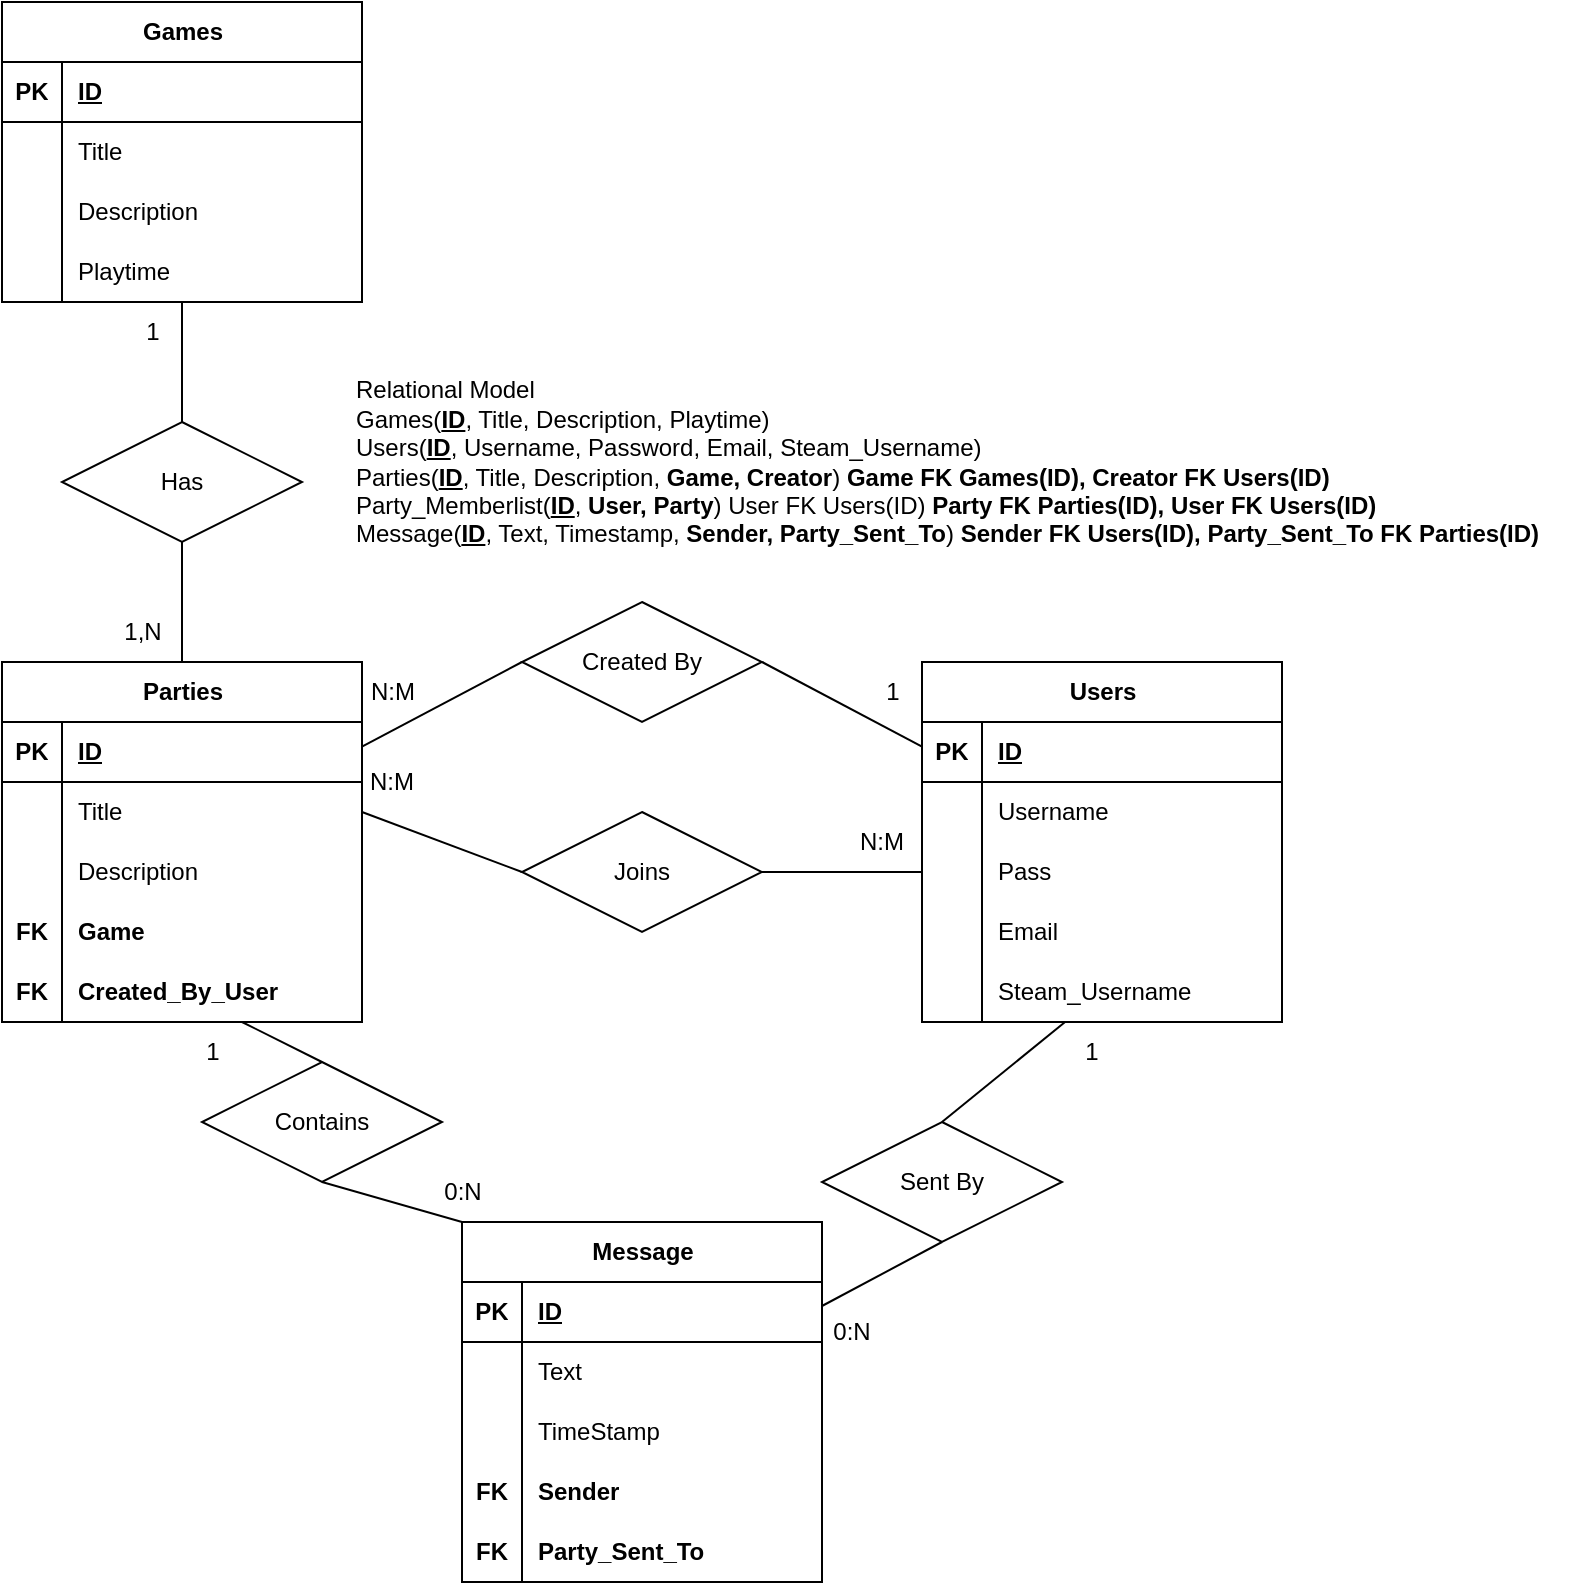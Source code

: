 <mxfile version="21.1.2" type="github">
  <diagram name="Página-1" id="UhfUjoz3xZdSzQpnlWYn">
    <mxGraphModel dx="1302" dy="721" grid="1" gridSize="10" guides="1" tooltips="1" connect="1" arrows="1" fold="1" page="1" pageScale="1" pageWidth="827" pageHeight="1169" math="0" shadow="0">
      <root>
        <mxCell id="0" />
        <mxCell id="1" parent="0" />
        <mxCell id="nL_dN75c6xj5_atpbrhO-1" value="Games" style="shape=table;startSize=30;container=1;collapsible=1;childLayout=tableLayout;fixedRows=1;rowLines=0;fontStyle=1;align=center;resizeLast=1;html=1;" vertex="1" parent="1">
          <mxGeometry x="150" y="100" width="180" height="150" as="geometry" />
        </mxCell>
        <mxCell id="nL_dN75c6xj5_atpbrhO-2" value="" style="shape=tableRow;horizontal=0;startSize=0;swimlaneHead=0;swimlaneBody=0;fillColor=none;collapsible=0;dropTarget=0;points=[[0,0.5],[1,0.5]];portConstraint=eastwest;top=0;left=0;right=0;bottom=1;" vertex="1" parent="nL_dN75c6xj5_atpbrhO-1">
          <mxGeometry y="30" width="180" height="30" as="geometry" />
        </mxCell>
        <mxCell id="nL_dN75c6xj5_atpbrhO-3" value="PK" style="shape=partialRectangle;connectable=0;fillColor=none;top=0;left=0;bottom=0;right=0;fontStyle=1;overflow=hidden;whiteSpace=wrap;html=1;" vertex="1" parent="nL_dN75c6xj5_atpbrhO-2">
          <mxGeometry width="30" height="30" as="geometry">
            <mxRectangle width="30" height="30" as="alternateBounds" />
          </mxGeometry>
        </mxCell>
        <mxCell id="nL_dN75c6xj5_atpbrhO-4" value="ID" style="shape=partialRectangle;connectable=0;fillColor=none;top=0;left=0;bottom=0;right=0;align=left;spacingLeft=6;fontStyle=5;overflow=hidden;whiteSpace=wrap;html=1;" vertex="1" parent="nL_dN75c6xj5_atpbrhO-2">
          <mxGeometry x="30" width="150" height="30" as="geometry">
            <mxRectangle width="150" height="30" as="alternateBounds" />
          </mxGeometry>
        </mxCell>
        <mxCell id="nL_dN75c6xj5_atpbrhO-5" value="" style="shape=tableRow;horizontal=0;startSize=0;swimlaneHead=0;swimlaneBody=0;fillColor=none;collapsible=0;dropTarget=0;points=[[0,0.5],[1,0.5]];portConstraint=eastwest;top=0;left=0;right=0;bottom=0;" vertex="1" parent="nL_dN75c6xj5_atpbrhO-1">
          <mxGeometry y="60" width="180" height="30" as="geometry" />
        </mxCell>
        <mxCell id="nL_dN75c6xj5_atpbrhO-6" value="" style="shape=partialRectangle;connectable=0;fillColor=none;top=0;left=0;bottom=0;right=0;editable=1;overflow=hidden;whiteSpace=wrap;html=1;" vertex="1" parent="nL_dN75c6xj5_atpbrhO-5">
          <mxGeometry width="30" height="30" as="geometry">
            <mxRectangle width="30" height="30" as="alternateBounds" />
          </mxGeometry>
        </mxCell>
        <mxCell id="nL_dN75c6xj5_atpbrhO-7" value="Title" style="shape=partialRectangle;connectable=0;fillColor=none;top=0;left=0;bottom=0;right=0;align=left;spacingLeft=6;overflow=hidden;whiteSpace=wrap;html=1;" vertex="1" parent="nL_dN75c6xj5_atpbrhO-5">
          <mxGeometry x="30" width="150" height="30" as="geometry">
            <mxRectangle width="150" height="30" as="alternateBounds" />
          </mxGeometry>
        </mxCell>
        <mxCell id="nL_dN75c6xj5_atpbrhO-8" value="" style="shape=tableRow;horizontal=0;startSize=0;swimlaneHead=0;swimlaneBody=0;fillColor=none;collapsible=0;dropTarget=0;points=[[0,0.5],[1,0.5]];portConstraint=eastwest;top=0;left=0;right=0;bottom=0;" vertex="1" parent="nL_dN75c6xj5_atpbrhO-1">
          <mxGeometry y="90" width="180" height="30" as="geometry" />
        </mxCell>
        <mxCell id="nL_dN75c6xj5_atpbrhO-9" value="" style="shape=partialRectangle;connectable=0;fillColor=none;top=0;left=0;bottom=0;right=0;editable=1;overflow=hidden;whiteSpace=wrap;html=1;" vertex="1" parent="nL_dN75c6xj5_atpbrhO-8">
          <mxGeometry width="30" height="30" as="geometry">
            <mxRectangle width="30" height="30" as="alternateBounds" />
          </mxGeometry>
        </mxCell>
        <mxCell id="nL_dN75c6xj5_atpbrhO-10" value="Description" style="shape=partialRectangle;connectable=0;fillColor=none;top=0;left=0;bottom=0;right=0;align=left;spacingLeft=6;overflow=hidden;whiteSpace=wrap;html=1;" vertex="1" parent="nL_dN75c6xj5_atpbrhO-8">
          <mxGeometry x="30" width="150" height="30" as="geometry">
            <mxRectangle width="150" height="30" as="alternateBounds" />
          </mxGeometry>
        </mxCell>
        <mxCell id="nL_dN75c6xj5_atpbrhO-11" value="" style="shape=tableRow;horizontal=0;startSize=0;swimlaneHead=0;swimlaneBody=0;fillColor=none;collapsible=0;dropTarget=0;points=[[0,0.5],[1,0.5]];portConstraint=eastwest;top=0;left=0;right=0;bottom=0;" vertex="1" parent="nL_dN75c6xj5_atpbrhO-1">
          <mxGeometry y="120" width="180" height="30" as="geometry" />
        </mxCell>
        <mxCell id="nL_dN75c6xj5_atpbrhO-12" value="" style="shape=partialRectangle;connectable=0;fillColor=none;top=0;left=0;bottom=0;right=0;editable=1;overflow=hidden;whiteSpace=wrap;html=1;" vertex="1" parent="nL_dN75c6xj5_atpbrhO-11">
          <mxGeometry width="30" height="30" as="geometry">
            <mxRectangle width="30" height="30" as="alternateBounds" />
          </mxGeometry>
        </mxCell>
        <mxCell id="nL_dN75c6xj5_atpbrhO-13" value="Playtime" style="shape=partialRectangle;connectable=0;fillColor=none;top=0;left=0;bottom=0;right=0;align=left;spacingLeft=6;overflow=hidden;whiteSpace=wrap;html=1;" vertex="1" parent="nL_dN75c6xj5_atpbrhO-11">
          <mxGeometry x="30" width="150" height="30" as="geometry">
            <mxRectangle width="150" height="30" as="alternateBounds" />
          </mxGeometry>
        </mxCell>
        <mxCell id="nL_dN75c6xj5_atpbrhO-14" value="Users" style="shape=table;startSize=30;container=1;collapsible=1;childLayout=tableLayout;fixedRows=1;rowLines=0;fontStyle=1;align=center;resizeLast=1;html=1;" vertex="1" parent="1">
          <mxGeometry x="610" y="430" width="180" height="180" as="geometry" />
        </mxCell>
        <mxCell id="nL_dN75c6xj5_atpbrhO-15" value="" style="shape=tableRow;horizontal=0;startSize=0;swimlaneHead=0;swimlaneBody=0;fillColor=none;collapsible=0;dropTarget=0;points=[[0,0.5],[1,0.5]];portConstraint=eastwest;top=0;left=0;right=0;bottom=1;" vertex="1" parent="nL_dN75c6xj5_atpbrhO-14">
          <mxGeometry y="30" width="180" height="30" as="geometry" />
        </mxCell>
        <mxCell id="nL_dN75c6xj5_atpbrhO-16" value="PK" style="shape=partialRectangle;connectable=0;fillColor=none;top=0;left=0;bottom=0;right=0;fontStyle=1;overflow=hidden;whiteSpace=wrap;html=1;" vertex="1" parent="nL_dN75c6xj5_atpbrhO-15">
          <mxGeometry width="30.0" height="30" as="geometry">
            <mxRectangle width="30.0" height="30" as="alternateBounds" />
          </mxGeometry>
        </mxCell>
        <mxCell id="nL_dN75c6xj5_atpbrhO-17" value="ID" style="shape=partialRectangle;connectable=0;fillColor=none;top=0;left=0;bottom=0;right=0;align=left;spacingLeft=6;fontStyle=5;overflow=hidden;whiteSpace=wrap;html=1;" vertex="1" parent="nL_dN75c6xj5_atpbrhO-15">
          <mxGeometry x="30.0" width="150.0" height="30" as="geometry">
            <mxRectangle width="150.0" height="30" as="alternateBounds" />
          </mxGeometry>
        </mxCell>
        <mxCell id="nL_dN75c6xj5_atpbrhO-18" value="" style="shape=tableRow;horizontal=0;startSize=0;swimlaneHead=0;swimlaneBody=0;fillColor=none;collapsible=0;dropTarget=0;points=[[0,0.5],[1,0.5]];portConstraint=eastwest;top=0;left=0;right=0;bottom=0;" vertex="1" parent="nL_dN75c6xj5_atpbrhO-14">
          <mxGeometry y="60" width="180" height="30" as="geometry" />
        </mxCell>
        <mxCell id="nL_dN75c6xj5_atpbrhO-19" value="" style="shape=partialRectangle;connectable=0;fillColor=none;top=0;left=0;bottom=0;right=0;editable=1;overflow=hidden;whiteSpace=wrap;html=1;" vertex="1" parent="nL_dN75c6xj5_atpbrhO-18">
          <mxGeometry width="30.0" height="30" as="geometry">
            <mxRectangle width="30.0" height="30" as="alternateBounds" />
          </mxGeometry>
        </mxCell>
        <mxCell id="nL_dN75c6xj5_atpbrhO-20" value="Username" style="shape=partialRectangle;connectable=0;fillColor=none;top=0;left=0;bottom=0;right=0;align=left;spacingLeft=6;overflow=hidden;whiteSpace=wrap;html=1;" vertex="1" parent="nL_dN75c6xj5_atpbrhO-18">
          <mxGeometry x="30.0" width="150.0" height="30" as="geometry">
            <mxRectangle width="150.0" height="30" as="alternateBounds" />
          </mxGeometry>
        </mxCell>
        <mxCell id="nL_dN75c6xj5_atpbrhO-21" value="" style="shape=tableRow;horizontal=0;startSize=0;swimlaneHead=0;swimlaneBody=0;fillColor=none;collapsible=0;dropTarget=0;points=[[0,0.5],[1,0.5]];portConstraint=eastwest;top=0;left=0;right=0;bottom=0;" vertex="1" parent="nL_dN75c6xj5_atpbrhO-14">
          <mxGeometry y="90" width="180" height="30" as="geometry" />
        </mxCell>
        <mxCell id="nL_dN75c6xj5_atpbrhO-22" value="" style="shape=partialRectangle;connectable=0;fillColor=none;top=0;left=0;bottom=0;right=0;editable=1;overflow=hidden;whiteSpace=wrap;html=1;" vertex="1" parent="nL_dN75c6xj5_atpbrhO-21">
          <mxGeometry width="30.0" height="30" as="geometry">
            <mxRectangle width="30.0" height="30" as="alternateBounds" />
          </mxGeometry>
        </mxCell>
        <mxCell id="nL_dN75c6xj5_atpbrhO-23" value="Pass" style="shape=partialRectangle;connectable=0;fillColor=none;top=0;left=0;bottom=0;right=0;align=left;spacingLeft=6;overflow=hidden;whiteSpace=wrap;html=1;" vertex="1" parent="nL_dN75c6xj5_atpbrhO-21">
          <mxGeometry x="30.0" width="150.0" height="30" as="geometry">
            <mxRectangle width="150.0" height="30" as="alternateBounds" />
          </mxGeometry>
        </mxCell>
        <mxCell id="nL_dN75c6xj5_atpbrhO-24" value="" style="shape=tableRow;horizontal=0;startSize=0;swimlaneHead=0;swimlaneBody=0;fillColor=none;collapsible=0;dropTarget=0;points=[[0,0.5],[1,0.5]];portConstraint=eastwest;top=0;left=0;right=0;bottom=0;" vertex="1" parent="nL_dN75c6xj5_atpbrhO-14">
          <mxGeometry y="120" width="180" height="30" as="geometry" />
        </mxCell>
        <mxCell id="nL_dN75c6xj5_atpbrhO-25" value="" style="shape=partialRectangle;connectable=0;fillColor=none;top=0;left=0;bottom=0;right=0;editable=1;overflow=hidden;whiteSpace=wrap;html=1;" vertex="1" parent="nL_dN75c6xj5_atpbrhO-24">
          <mxGeometry width="30.0" height="30" as="geometry">
            <mxRectangle width="30.0" height="30" as="alternateBounds" />
          </mxGeometry>
        </mxCell>
        <mxCell id="nL_dN75c6xj5_atpbrhO-26" value="Email" style="shape=partialRectangle;connectable=0;fillColor=none;top=0;left=0;bottom=0;right=0;align=left;spacingLeft=6;overflow=hidden;whiteSpace=wrap;html=1;" vertex="1" parent="nL_dN75c6xj5_atpbrhO-24">
          <mxGeometry x="30.0" width="150.0" height="30" as="geometry">
            <mxRectangle width="150.0" height="30" as="alternateBounds" />
          </mxGeometry>
        </mxCell>
        <mxCell id="nL_dN75c6xj5_atpbrhO-98" value="" style="shape=tableRow;horizontal=0;startSize=0;swimlaneHead=0;swimlaneBody=0;fillColor=none;collapsible=0;dropTarget=0;points=[[0,0.5],[1,0.5]];portConstraint=eastwest;top=0;left=0;right=0;bottom=0;" vertex="1" parent="nL_dN75c6xj5_atpbrhO-14">
          <mxGeometry y="150" width="180" height="30" as="geometry" />
        </mxCell>
        <mxCell id="nL_dN75c6xj5_atpbrhO-99" value="" style="shape=partialRectangle;connectable=0;fillColor=none;top=0;left=0;bottom=0;right=0;editable=1;overflow=hidden;whiteSpace=wrap;html=1;" vertex="1" parent="nL_dN75c6xj5_atpbrhO-98">
          <mxGeometry width="30.0" height="30" as="geometry">
            <mxRectangle width="30.0" height="30" as="alternateBounds" />
          </mxGeometry>
        </mxCell>
        <mxCell id="nL_dN75c6xj5_atpbrhO-100" value="Steam_Username" style="shape=partialRectangle;connectable=0;fillColor=none;top=0;left=0;bottom=0;right=0;align=left;spacingLeft=6;overflow=hidden;whiteSpace=wrap;html=1;" vertex="1" parent="nL_dN75c6xj5_atpbrhO-98">
          <mxGeometry x="30.0" width="150.0" height="30" as="geometry">
            <mxRectangle width="150.0" height="30" as="alternateBounds" />
          </mxGeometry>
        </mxCell>
        <mxCell id="nL_dN75c6xj5_atpbrhO-27" value="Parties" style="shape=table;startSize=30;container=1;collapsible=1;childLayout=tableLayout;fixedRows=1;rowLines=0;fontStyle=1;align=center;resizeLast=1;html=1;" vertex="1" parent="1">
          <mxGeometry x="150" y="430" width="180" height="180" as="geometry" />
        </mxCell>
        <mxCell id="nL_dN75c6xj5_atpbrhO-28" value="" style="shape=tableRow;horizontal=0;startSize=0;swimlaneHead=0;swimlaneBody=0;fillColor=none;collapsible=0;dropTarget=0;points=[[0,0.5],[1,0.5]];portConstraint=eastwest;top=0;left=0;right=0;bottom=1;" vertex="1" parent="nL_dN75c6xj5_atpbrhO-27">
          <mxGeometry y="30" width="180" height="30" as="geometry" />
        </mxCell>
        <mxCell id="nL_dN75c6xj5_atpbrhO-29" value="PK" style="shape=partialRectangle;connectable=0;fillColor=none;top=0;left=0;bottom=0;right=0;fontStyle=1;overflow=hidden;whiteSpace=wrap;html=1;" vertex="1" parent="nL_dN75c6xj5_atpbrhO-28">
          <mxGeometry width="30" height="30" as="geometry">
            <mxRectangle width="30" height="30" as="alternateBounds" />
          </mxGeometry>
        </mxCell>
        <mxCell id="nL_dN75c6xj5_atpbrhO-30" value="ID" style="shape=partialRectangle;connectable=0;fillColor=none;top=0;left=0;bottom=0;right=0;align=left;spacingLeft=6;fontStyle=5;overflow=hidden;whiteSpace=wrap;html=1;" vertex="1" parent="nL_dN75c6xj5_atpbrhO-28">
          <mxGeometry x="30" width="150" height="30" as="geometry">
            <mxRectangle width="150" height="30" as="alternateBounds" />
          </mxGeometry>
        </mxCell>
        <mxCell id="nL_dN75c6xj5_atpbrhO-31" value="" style="shape=tableRow;horizontal=0;startSize=0;swimlaneHead=0;swimlaneBody=0;fillColor=none;collapsible=0;dropTarget=0;points=[[0,0.5],[1,0.5]];portConstraint=eastwest;top=0;left=0;right=0;bottom=0;" vertex="1" parent="nL_dN75c6xj5_atpbrhO-27">
          <mxGeometry y="60" width="180" height="30" as="geometry" />
        </mxCell>
        <mxCell id="nL_dN75c6xj5_atpbrhO-32" value="" style="shape=partialRectangle;connectable=0;fillColor=none;top=0;left=0;bottom=0;right=0;editable=1;overflow=hidden;whiteSpace=wrap;html=1;" vertex="1" parent="nL_dN75c6xj5_atpbrhO-31">
          <mxGeometry width="30" height="30" as="geometry">
            <mxRectangle width="30" height="30" as="alternateBounds" />
          </mxGeometry>
        </mxCell>
        <mxCell id="nL_dN75c6xj5_atpbrhO-33" value="Title" style="shape=partialRectangle;connectable=0;fillColor=none;top=0;left=0;bottom=0;right=0;align=left;spacingLeft=6;overflow=hidden;whiteSpace=wrap;html=1;" vertex="1" parent="nL_dN75c6xj5_atpbrhO-31">
          <mxGeometry x="30" width="150" height="30" as="geometry">
            <mxRectangle width="150" height="30" as="alternateBounds" />
          </mxGeometry>
        </mxCell>
        <mxCell id="nL_dN75c6xj5_atpbrhO-34" value="" style="shape=tableRow;horizontal=0;startSize=0;swimlaneHead=0;swimlaneBody=0;fillColor=none;collapsible=0;dropTarget=0;points=[[0,0.5],[1,0.5]];portConstraint=eastwest;top=0;left=0;right=0;bottom=0;" vertex="1" parent="nL_dN75c6xj5_atpbrhO-27">
          <mxGeometry y="90" width="180" height="30" as="geometry" />
        </mxCell>
        <mxCell id="nL_dN75c6xj5_atpbrhO-35" value="" style="shape=partialRectangle;connectable=0;fillColor=none;top=0;left=0;bottom=0;right=0;editable=1;overflow=hidden;whiteSpace=wrap;html=1;" vertex="1" parent="nL_dN75c6xj5_atpbrhO-34">
          <mxGeometry width="30" height="30" as="geometry">
            <mxRectangle width="30" height="30" as="alternateBounds" />
          </mxGeometry>
        </mxCell>
        <mxCell id="nL_dN75c6xj5_atpbrhO-36" value="Description" style="shape=partialRectangle;connectable=0;fillColor=none;top=0;left=0;bottom=0;right=0;align=left;spacingLeft=6;overflow=hidden;whiteSpace=wrap;html=1;" vertex="1" parent="nL_dN75c6xj5_atpbrhO-34">
          <mxGeometry x="30" width="150" height="30" as="geometry">
            <mxRectangle width="150" height="30" as="alternateBounds" />
          </mxGeometry>
        </mxCell>
        <mxCell id="nL_dN75c6xj5_atpbrhO-84" value="" style="shape=tableRow;horizontal=0;startSize=0;swimlaneHead=0;swimlaneBody=0;fillColor=none;collapsible=0;dropTarget=0;points=[[0,0.5],[1,0.5]];portConstraint=eastwest;top=0;left=0;right=0;bottom=0;" vertex="1" parent="nL_dN75c6xj5_atpbrhO-27">
          <mxGeometry y="120" width="180" height="30" as="geometry" />
        </mxCell>
        <mxCell id="nL_dN75c6xj5_atpbrhO-85" value="FK" style="shape=partialRectangle;connectable=0;fillColor=none;top=0;left=0;bottom=0;right=0;editable=1;overflow=hidden;whiteSpace=wrap;html=1;fontStyle=1" vertex="1" parent="nL_dN75c6xj5_atpbrhO-84">
          <mxGeometry width="30" height="30" as="geometry">
            <mxRectangle width="30" height="30" as="alternateBounds" />
          </mxGeometry>
        </mxCell>
        <mxCell id="nL_dN75c6xj5_atpbrhO-86" value="Game" style="shape=partialRectangle;connectable=0;fillColor=none;top=0;left=0;bottom=0;right=0;align=left;spacingLeft=6;overflow=hidden;whiteSpace=wrap;html=1;fontStyle=1" vertex="1" parent="nL_dN75c6xj5_atpbrhO-84">
          <mxGeometry x="30" width="150" height="30" as="geometry">
            <mxRectangle width="150" height="30" as="alternateBounds" />
          </mxGeometry>
        </mxCell>
        <mxCell id="nL_dN75c6xj5_atpbrhO-37" value="" style="shape=tableRow;horizontal=0;startSize=0;swimlaneHead=0;swimlaneBody=0;fillColor=none;collapsible=0;dropTarget=0;points=[[0,0.5],[1,0.5]];portConstraint=eastwest;top=0;left=0;right=0;bottom=0;" vertex="1" parent="nL_dN75c6xj5_atpbrhO-27">
          <mxGeometry y="150" width="180" height="30" as="geometry" />
        </mxCell>
        <mxCell id="nL_dN75c6xj5_atpbrhO-38" value="FK" style="shape=partialRectangle;connectable=0;fillColor=none;top=0;left=0;bottom=0;right=0;editable=1;overflow=hidden;whiteSpace=wrap;html=1;fontStyle=1" vertex="1" parent="nL_dN75c6xj5_atpbrhO-37">
          <mxGeometry width="30" height="30" as="geometry">
            <mxRectangle width="30" height="30" as="alternateBounds" />
          </mxGeometry>
        </mxCell>
        <mxCell id="nL_dN75c6xj5_atpbrhO-39" value="Created_By_User" style="shape=partialRectangle;connectable=0;fillColor=none;top=0;left=0;bottom=0;right=0;align=left;spacingLeft=6;overflow=hidden;whiteSpace=wrap;html=1;fontStyle=1" vertex="1" parent="nL_dN75c6xj5_atpbrhO-37">
          <mxGeometry x="30" width="150" height="30" as="geometry">
            <mxRectangle width="150" height="30" as="alternateBounds" />
          </mxGeometry>
        </mxCell>
        <mxCell id="nL_dN75c6xj5_atpbrhO-40" value="Message" style="shape=table;startSize=30;container=1;collapsible=1;childLayout=tableLayout;fixedRows=1;rowLines=0;fontStyle=1;align=center;resizeLast=1;html=1;" vertex="1" parent="1">
          <mxGeometry x="380" y="710" width="180" height="180" as="geometry" />
        </mxCell>
        <mxCell id="nL_dN75c6xj5_atpbrhO-41" value="" style="shape=tableRow;horizontal=0;startSize=0;swimlaneHead=0;swimlaneBody=0;fillColor=none;collapsible=0;dropTarget=0;points=[[0,0.5],[1,0.5]];portConstraint=eastwest;top=0;left=0;right=0;bottom=1;" vertex="1" parent="nL_dN75c6xj5_atpbrhO-40">
          <mxGeometry y="30" width="180" height="30" as="geometry" />
        </mxCell>
        <mxCell id="nL_dN75c6xj5_atpbrhO-42" value="PK" style="shape=partialRectangle;connectable=0;fillColor=none;top=0;left=0;bottom=0;right=0;fontStyle=1;overflow=hidden;whiteSpace=wrap;html=1;" vertex="1" parent="nL_dN75c6xj5_atpbrhO-41">
          <mxGeometry width="30" height="30" as="geometry">
            <mxRectangle width="30" height="30" as="alternateBounds" />
          </mxGeometry>
        </mxCell>
        <mxCell id="nL_dN75c6xj5_atpbrhO-43" value="ID" style="shape=partialRectangle;connectable=0;fillColor=none;top=0;left=0;bottom=0;right=0;align=left;spacingLeft=6;fontStyle=5;overflow=hidden;whiteSpace=wrap;html=1;" vertex="1" parent="nL_dN75c6xj5_atpbrhO-41">
          <mxGeometry x="30" width="150" height="30" as="geometry">
            <mxRectangle width="150" height="30" as="alternateBounds" />
          </mxGeometry>
        </mxCell>
        <mxCell id="nL_dN75c6xj5_atpbrhO-44" value="" style="shape=tableRow;horizontal=0;startSize=0;swimlaneHead=0;swimlaneBody=0;fillColor=none;collapsible=0;dropTarget=0;points=[[0,0.5],[1,0.5]];portConstraint=eastwest;top=0;left=0;right=0;bottom=0;" vertex="1" parent="nL_dN75c6xj5_atpbrhO-40">
          <mxGeometry y="60" width="180" height="30" as="geometry" />
        </mxCell>
        <mxCell id="nL_dN75c6xj5_atpbrhO-45" value="" style="shape=partialRectangle;connectable=0;fillColor=none;top=0;left=0;bottom=0;right=0;editable=1;overflow=hidden;whiteSpace=wrap;html=1;" vertex="1" parent="nL_dN75c6xj5_atpbrhO-44">
          <mxGeometry width="30" height="30" as="geometry">
            <mxRectangle width="30" height="30" as="alternateBounds" />
          </mxGeometry>
        </mxCell>
        <mxCell id="nL_dN75c6xj5_atpbrhO-46" value="Text" style="shape=partialRectangle;connectable=0;fillColor=none;top=0;left=0;bottom=0;right=0;align=left;spacingLeft=6;overflow=hidden;whiteSpace=wrap;html=1;" vertex="1" parent="nL_dN75c6xj5_atpbrhO-44">
          <mxGeometry x="30" width="150" height="30" as="geometry">
            <mxRectangle width="150" height="30" as="alternateBounds" />
          </mxGeometry>
        </mxCell>
        <mxCell id="nL_dN75c6xj5_atpbrhO-87" value="" style="shape=tableRow;horizontal=0;startSize=0;swimlaneHead=0;swimlaneBody=0;fillColor=none;collapsible=0;dropTarget=0;points=[[0,0.5],[1,0.5]];portConstraint=eastwest;top=0;left=0;right=0;bottom=0;" vertex="1" parent="nL_dN75c6xj5_atpbrhO-40">
          <mxGeometry y="90" width="180" height="30" as="geometry" />
        </mxCell>
        <mxCell id="nL_dN75c6xj5_atpbrhO-88" value="" style="shape=partialRectangle;connectable=0;fillColor=none;top=0;left=0;bottom=0;right=0;editable=1;overflow=hidden;whiteSpace=wrap;html=1;" vertex="1" parent="nL_dN75c6xj5_atpbrhO-87">
          <mxGeometry width="30" height="30" as="geometry">
            <mxRectangle width="30" height="30" as="alternateBounds" />
          </mxGeometry>
        </mxCell>
        <mxCell id="nL_dN75c6xj5_atpbrhO-89" value="TimeStamp" style="shape=partialRectangle;connectable=0;fillColor=none;top=0;left=0;bottom=0;right=0;align=left;spacingLeft=6;overflow=hidden;whiteSpace=wrap;html=1;" vertex="1" parent="nL_dN75c6xj5_atpbrhO-87">
          <mxGeometry x="30" width="150" height="30" as="geometry">
            <mxRectangle width="150" height="30" as="alternateBounds" />
          </mxGeometry>
        </mxCell>
        <mxCell id="nL_dN75c6xj5_atpbrhO-95" value="" style="shape=tableRow;horizontal=0;startSize=0;swimlaneHead=0;swimlaneBody=0;fillColor=none;collapsible=0;dropTarget=0;points=[[0,0.5],[1,0.5]];portConstraint=eastwest;top=0;left=0;right=0;bottom=0;" vertex="1" parent="nL_dN75c6xj5_atpbrhO-40">
          <mxGeometry y="120" width="180" height="30" as="geometry" />
        </mxCell>
        <mxCell id="nL_dN75c6xj5_atpbrhO-96" value="FK" style="shape=partialRectangle;connectable=0;fillColor=none;top=0;left=0;bottom=0;right=0;editable=1;overflow=hidden;whiteSpace=wrap;html=1;fontStyle=1" vertex="1" parent="nL_dN75c6xj5_atpbrhO-95">
          <mxGeometry width="30" height="30" as="geometry">
            <mxRectangle width="30" height="30" as="alternateBounds" />
          </mxGeometry>
        </mxCell>
        <mxCell id="nL_dN75c6xj5_atpbrhO-97" value="Sender" style="shape=partialRectangle;connectable=0;fillColor=none;top=0;left=0;bottom=0;right=0;align=left;spacingLeft=6;overflow=hidden;whiteSpace=wrap;html=1;fontStyle=1" vertex="1" parent="nL_dN75c6xj5_atpbrhO-95">
          <mxGeometry x="30" width="150" height="30" as="geometry">
            <mxRectangle width="150" height="30" as="alternateBounds" />
          </mxGeometry>
        </mxCell>
        <mxCell id="nL_dN75c6xj5_atpbrhO-47" value="" style="shape=tableRow;horizontal=0;startSize=0;swimlaneHead=0;swimlaneBody=0;fillColor=none;collapsible=0;dropTarget=0;points=[[0,0.5],[1,0.5]];portConstraint=eastwest;top=0;left=0;right=0;bottom=0;" vertex="1" parent="nL_dN75c6xj5_atpbrhO-40">
          <mxGeometry y="150" width="180" height="30" as="geometry" />
        </mxCell>
        <mxCell id="nL_dN75c6xj5_atpbrhO-48" value="FK" style="shape=partialRectangle;connectable=0;fillColor=none;top=0;left=0;bottom=0;right=0;editable=1;overflow=hidden;whiteSpace=wrap;html=1;fontStyle=1" vertex="1" parent="nL_dN75c6xj5_atpbrhO-47">
          <mxGeometry width="30" height="30" as="geometry">
            <mxRectangle width="30" height="30" as="alternateBounds" />
          </mxGeometry>
        </mxCell>
        <mxCell id="nL_dN75c6xj5_atpbrhO-49" value="Party_Sent_To" style="shape=partialRectangle;connectable=0;fillColor=none;top=0;left=0;bottom=0;right=0;align=left;spacingLeft=6;overflow=hidden;whiteSpace=wrap;html=1;fontStyle=1" vertex="1" parent="nL_dN75c6xj5_atpbrhO-47">
          <mxGeometry x="30" width="150" height="30" as="geometry">
            <mxRectangle width="150" height="30" as="alternateBounds" />
          </mxGeometry>
        </mxCell>
        <mxCell id="nL_dN75c6xj5_atpbrhO-53" value="Has" style="shape=rhombus;perimeter=rhombusPerimeter;whiteSpace=wrap;html=1;align=center;" vertex="1" parent="1">
          <mxGeometry x="180" y="310" width="120" height="60" as="geometry" />
        </mxCell>
        <mxCell id="nL_dN75c6xj5_atpbrhO-54" value="" style="endArrow=none;html=1;rounded=0;exitX=0.5;exitY=0;exitDx=0;exitDy=0;entryX=0.5;entryY=1;entryDx=0;entryDy=0;" edge="1" parent="1" source="nL_dN75c6xj5_atpbrhO-27" target="nL_dN75c6xj5_atpbrhO-53">
          <mxGeometry relative="1" as="geometry">
            <mxPoint x="330" y="440" as="sourcePoint" />
            <mxPoint x="490" y="440" as="targetPoint" />
          </mxGeometry>
        </mxCell>
        <mxCell id="nL_dN75c6xj5_atpbrhO-55" value="" style="endArrow=none;html=1;rounded=0;exitX=0.5;exitY=0;exitDx=0;exitDy=0;" edge="1" parent="1" source="nL_dN75c6xj5_atpbrhO-53" target="nL_dN75c6xj5_atpbrhO-11">
          <mxGeometry relative="1" as="geometry">
            <mxPoint x="330" y="440" as="sourcePoint" />
            <mxPoint x="490" y="440" as="targetPoint" />
          </mxGeometry>
        </mxCell>
        <mxCell id="nL_dN75c6xj5_atpbrhO-56" value="1" style="text;html=1;align=center;verticalAlign=middle;resizable=0;points=[];autosize=1;strokeColor=none;fillColor=none;" vertex="1" parent="1">
          <mxGeometry x="210" y="250" width="30" height="30" as="geometry" />
        </mxCell>
        <mxCell id="nL_dN75c6xj5_atpbrhO-57" value="1,N" style="text;html=1;align=center;verticalAlign=middle;resizable=0;points=[];autosize=1;strokeColor=none;fillColor=none;" vertex="1" parent="1">
          <mxGeometry x="200" y="400" width="40" height="30" as="geometry" />
        </mxCell>
        <mxCell id="nL_dN75c6xj5_atpbrhO-61" value="Joins" style="shape=rhombus;perimeter=rhombusPerimeter;whiteSpace=wrap;html=1;align=center;" vertex="1" parent="1">
          <mxGeometry x="410" y="505" width="120" height="60" as="geometry" />
        </mxCell>
        <mxCell id="nL_dN75c6xj5_atpbrhO-66" value="" style="endArrow=none;html=1;rounded=0;exitX=1;exitY=0.5;exitDx=0;exitDy=0;" edge="1" parent="1" source="nL_dN75c6xj5_atpbrhO-61" target="nL_dN75c6xj5_atpbrhO-21">
          <mxGeometry relative="1" as="geometry">
            <mxPoint x="280" y="435" as="sourcePoint" />
            <mxPoint x="570.0" y="550" as="targetPoint" />
          </mxGeometry>
        </mxCell>
        <mxCell id="nL_dN75c6xj5_atpbrhO-67" value="" style="endArrow=none;html=1;rounded=0;entryX=0;entryY=0.5;entryDx=0;entryDy=0;exitX=1;exitY=0.5;exitDx=0;exitDy=0;" edge="1" parent="1" source="nL_dN75c6xj5_atpbrhO-31" target="nL_dN75c6xj5_atpbrhO-61">
          <mxGeometry relative="1" as="geometry">
            <mxPoint x="540" y="515" as="sourcePoint" />
            <mxPoint x="620" y="515" as="targetPoint" />
          </mxGeometry>
        </mxCell>
        <mxCell id="nL_dN75c6xj5_atpbrhO-68" value="N:M" style="text;html=1;strokeColor=none;fillColor=none;align=center;verticalAlign=middle;whiteSpace=wrap;rounded=0;" vertex="1" parent="1">
          <mxGeometry x="325" y="475" width="40" height="30" as="geometry" />
        </mxCell>
        <mxCell id="nL_dN75c6xj5_atpbrhO-69" value="N:M" style="text;html=1;strokeColor=none;fillColor=none;align=center;verticalAlign=middle;whiteSpace=wrap;rounded=0;" vertex="1" parent="1">
          <mxGeometry x="570" y="505" width="40" height="30" as="geometry" />
        </mxCell>
        <mxCell id="nL_dN75c6xj5_atpbrhO-70" value="Sent By" style="shape=rhombus;perimeter=rhombusPerimeter;whiteSpace=wrap;html=1;align=center;" vertex="1" parent="1">
          <mxGeometry x="560" y="660" width="120" height="60" as="geometry" />
        </mxCell>
        <mxCell id="nL_dN75c6xj5_atpbrhO-71" value="" style="endArrow=none;html=1;rounded=0;entryX=0.5;entryY=1;entryDx=0;entryDy=0;" edge="1" parent="1" source="nL_dN75c6xj5_atpbrhO-40" target="nL_dN75c6xj5_atpbrhO-70">
          <mxGeometry relative="1" as="geometry">
            <mxPoint x="320" y="610" as="sourcePoint" />
            <mxPoint x="480" y="610" as="targetPoint" />
          </mxGeometry>
        </mxCell>
        <mxCell id="nL_dN75c6xj5_atpbrhO-74" value="" style="endArrow=none;html=1;rounded=0;exitX=0.5;exitY=0;exitDx=0;exitDy=0;" edge="1" parent="1" source="nL_dN75c6xj5_atpbrhO-70" target="nL_dN75c6xj5_atpbrhO-98">
          <mxGeometry relative="1" as="geometry">
            <mxPoint x="320" y="610" as="sourcePoint" />
            <mxPoint x="480" y="610" as="targetPoint" />
          </mxGeometry>
        </mxCell>
        <mxCell id="nL_dN75c6xj5_atpbrhO-75" value="0:N" style="text;html=1;strokeColor=none;fillColor=none;align=center;verticalAlign=middle;whiteSpace=wrap;rounded=0;" vertex="1" parent="1">
          <mxGeometry x="560" y="750" width="30" height="30" as="geometry" />
        </mxCell>
        <mxCell id="nL_dN75c6xj5_atpbrhO-76" value="1" style="text;html=1;strokeColor=none;fillColor=none;align=center;verticalAlign=middle;whiteSpace=wrap;rounded=0;" vertex="1" parent="1">
          <mxGeometry x="680" y="610" width="30" height="30" as="geometry" />
        </mxCell>
        <mxCell id="nL_dN75c6xj5_atpbrhO-78" value="Relational Model&lt;br&gt;Games(&lt;b&gt;&lt;u&gt;ID&lt;/u&gt;&lt;/b&gt;, Title, Description, Playtime)&lt;br&gt;Users(&lt;b&gt;&lt;u&gt;ID&lt;/u&gt;&lt;/b&gt;, Username, Password, Email, Steam_Username)&lt;br&gt;Parties(&lt;b&gt;&lt;u&gt;ID&lt;/u&gt;&lt;/b&gt;, Title, Description, &lt;b&gt;Game, Creator&lt;/b&gt;) &lt;b&gt;Game FK Games(ID), Creator FK Users(ID)&lt;/b&gt;&lt;br&gt;Party_Memberlist(&lt;b&gt;&lt;u&gt;ID&lt;/u&gt;&lt;/b&gt;, &lt;b&gt;User, Party&lt;/b&gt;) User FK Users(ID) &lt;b&gt;Party FK Parties(ID), User FK Users(ID)&lt;/b&gt;&lt;br&gt;Message(&lt;u style=&quot;font-weight: bold;&quot;&gt;ID&lt;/u&gt;, Text, Timestamp, &lt;b&gt;Sender, Party_Sent_To&lt;/b&gt;) &lt;b&gt;Sender FK Users(ID), Party_Sent_To FK Parties(ID)&lt;/b&gt;" style="text;html=1;align=left;verticalAlign=middle;resizable=0;points=[];autosize=1;strokeColor=none;fillColor=none;" vertex="1" parent="1">
          <mxGeometry x="325" y="280" width="620" height="100" as="geometry" />
        </mxCell>
        <mxCell id="nL_dN75c6xj5_atpbrhO-79" value="Created By" style="shape=rhombus;perimeter=rhombusPerimeter;whiteSpace=wrap;html=1;align=center;" vertex="1" parent="1">
          <mxGeometry x="410" y="400" width="120" height="60" as="geometry" />
        </mxCell>
        <mxCell id="nL_dN75c6xj5_atpbrhO-80" value="" style="endArrow=none;html=1;rounded=0;entryX=1;entryY=0.5;entryDx=0;entryDy=0;" edge="1" parent="1" source="nL_dN75c6xj5_atpbrhO-14" target="nL_dN75c6xj5_atpbrhO-79">
          <mxGeometry relative="1" as="geometry">
            <mxPoint x="320" y="540" as="sourcePoint" />
            <mxPoint x="480" y="540" as="targetPoint" />
          </mxGeometry>
        </mxCell>
        <mxCell id="nL_dN75c6xj5_atpbrhO-81" value="" style="endArrow=none;html=1;rounded=0;entryX=0;entryY=0.5;entryDx=0;entryDy=0;" edge="1" parent="1" source="nL_dN75c6xj5_atpbrhO-27" target="nL_dN75c6xj5_atpbrhO-79">
          <mxGeometry relative="1" as="geometry">
            <mxPoint x="620" y="475" as="sourcePoint" />
            <mxPoint x="540" y="440" as="targetPoint" />
          </mxGeometry>
        </mxCell>
        <mxCell id="nL_dN75c6xj5_atpbrhO-82" value="N:M" style="text;html=1;align=center;verticalAlign=middle;resizable=0;points=[];autosize=1;strokeColor=none;fillColor=none;" vertex="1" parent="1">
          <mxGeometry x="320" y="430" width="50" height="30" as="geometry" />
        </mxCell>
        <mxCell id="nL_dN75c6xj5_atpbrhO-83" value="1" style="text;html=1;align=center;verticalAlign=middle;resizable=0;points=[];autosize=1;strokeColor=none;fillColor=none;" vertex="1" parent="1">
          <mxGeometry x="580" y="430" width="30" height="30" as="geometry" />
        </mxCell>
        <mxCell id="nL_dN75c6xj5_atpbrhO-90" value="Contains" style="shape=rhombus;perimeter=rhombusPerimeter;whiteSpace=wrap;html=1;align=center;" vertex="1" parent="1">
          <mxGeometry x="250" y="630" width="120" height="60" as="geometry" />
        </mxCell>
        <mxCell id="nL_dN75c6xj5_atpbrhO-91" value="" style="endArrow=none;html=1;rounded=0;entryX=0;entryY=0;entryDx=0;entryDy=0;exitX=0.5;exitY=1;exitDx=0;exitDy=0;" edge="1" parent="1" source="nL_dN75c6xj5_atpbrhO-90" target="nL_dN75c6xj5_atpbrhO-40">
          <mxGeometry relative="1" as="geometry">
            <mxPoint x="320" y="590" as="sourcePoint" />
            <mxPoint x="480" y="590" as="targetPoint" />
          </mxGeometry>
        </mxCell>
        <mxCell id="nL_dN75c6xj5_atpbrhO-92" value="" style="endArrow=none;html=1;rounded=0;entryX=0.5;entryY=0;entryDx=0;entryDy=0;" edge="1" parent="1" source="nL_dN75c6xj5_atpbrhO-37" target="nL_dN75c6xj5_atpbrhO-90">
          <mxGeometry relative="1" as="geometry">
            <mxPoint x="320" y="590" as="sourcePoint" />
            <mxPoint x="480" y="590" as="targetPoint" />
          </mxGeometry>
        </mxCell>
        <mxCell id="nL_dN75c6xj5_atpbrhO-93" value="1" style="text;html=1;align=center;verticalAlign=middle;resizable=0;points=[];autosize=1;strokeColor=none;fillColor=none;" vertex="1" parent="1">
          <mxGeometry x="240" y="610" width="30" height="30" as="geometry" />
        </mxCell>
        <mxCell id="nL_dN75c6xj5_atpbrhO-94" value="0:N" style="text;html=1;align=center;verticalAlign=middle;resizable=0;points=[];autosize=1;strokeColor=none;fillColor=none;" vertex="1" parent="1">
          <mxGeometry x="360" y="680" width="40" height="30" as="geometry" />
        </mxCell>
      </root>
    </mxGraphModel>
  </diagram>
</mxfile>
